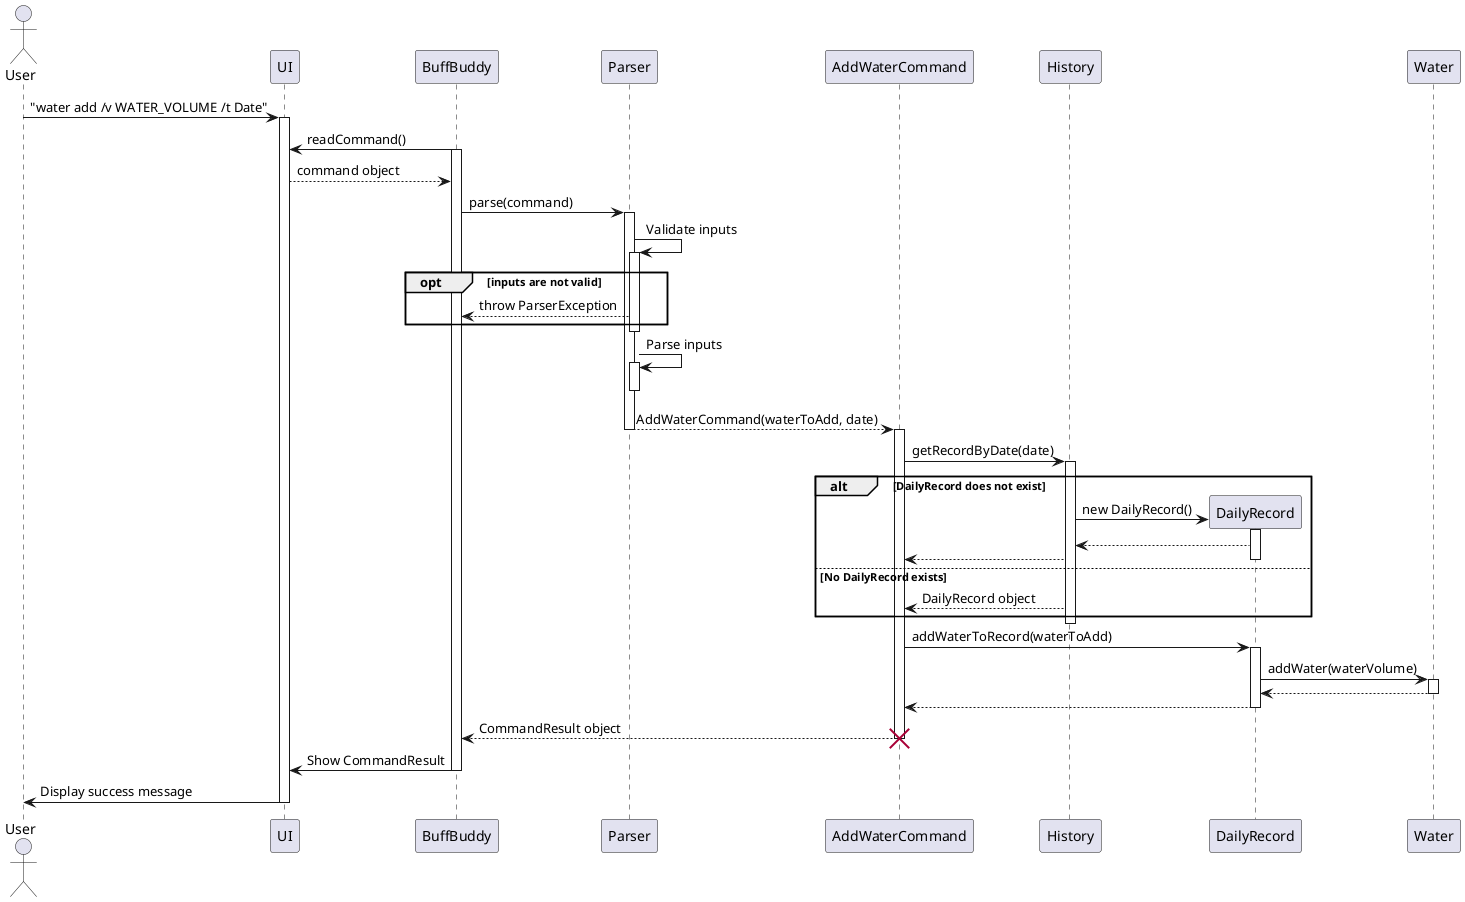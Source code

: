 @startuml
actor User
participant "UI" as UI
participant "BuffBuddy" as BB
participant "Parser" as Parser
participant "AddWaterCommand" as AddCmd
participant "History" as History
participant "DailyRecord" as DailyRec

User -> UI: "water add /v WATER_VOLUME /t Date"
activate UI
BB -> UI: readCommand()
activate BB
UI --> BB: command object
BB -> Parser: parse(command)
activate Parser

Parser -> Parser : Validate inputs
activate Parser
opt inputs are not valid
    Parser --> BB : throw ParserException
    end
deactivate Parser

Parser -> Parser : Parse inputs
activate Parser
deactivate Parser
Parser --> AddCmd: AddWaterCommand(waterToAdd, date)
deactivate Parser

activate AddCmd

AddCmd -> History: getRecordByDate(date)
activate History

alt DailyRecord does not exist
  create DailyRec
  History -> DailyRec: new DailyRecord()
  activate DailyRec
  DailyRec --> History
  History --> AddCmd
  deactivate DailyRec
else No DailyRecord exists
  History --> AddCmd: DailyRecord object
end
deactivate History

AddCmd -> DailyRec: addWaterToRecord(waterToAdd)
activate DailyRec

DailyRec -> Water : addWater(waterVolume)
activate Water

Water --> DailyRec
deactivate Water


DailyRec --> AddCmd
deactivate DailyRec

AddCmd --> BB: CommandResult object
deactivate AddCmd
destroy AddCmd

BB -> UI: Show CommandResult
deactivate BB

UI -> User: Display success message
deactivate UI
@enduml